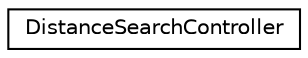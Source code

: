digraph G
{
  edge [fontname="Helvetica",fontsize="10",labelfontname="Helvetica",labelfontsize="10"];
  node [fontname="Helvetica",fontsize="10",shape=record];
  rankdir="LR";
  Node1 [label="DistanceSearchController",height=0.2,width=0.4,color="black", fillcolor="white", style="filled",URL="$interface_distance_search_controller.html"];
}
